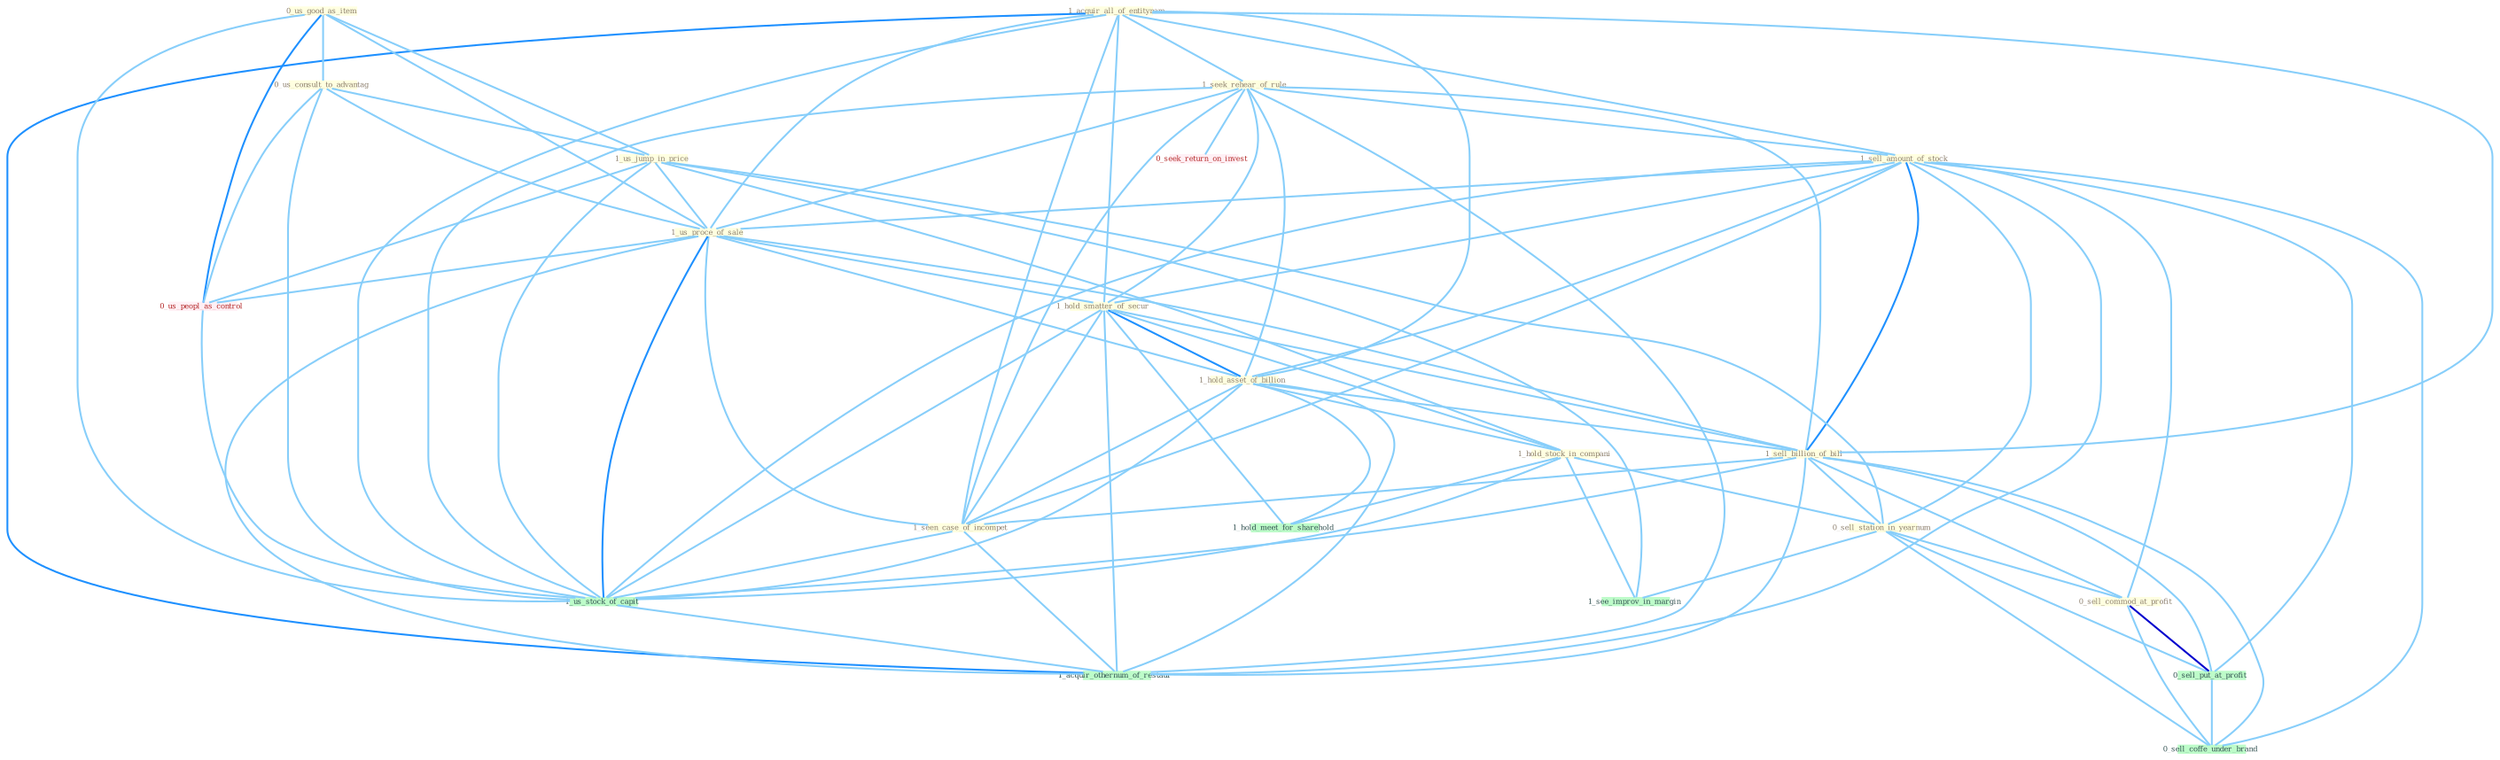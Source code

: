 Graph G{ 
    node
    [shape=polygon,style=filled,width=.5,height=.06,color="#BDFCC9",fixedsize=true,fontsize=4,
    fontcolor="#2f4f4f"];
    {node
    [color="#ffffe0", fontcolor="#8b7d6b"] "1_acquir_all_of_entitynam " "0_us_good_as_item " "0_us_consult_to_advantag " "1_seek_rehear_of_rule " "1_sell_amount_of_stock " "1_us_jump_in_price " "1_us_proce_of_sale " "1_hold_smatter_of_secur " "1_hold_asset_of_billion " "1_sell_billion_of_bill " "1_seen_case_of_incompet " "1_hold_stock_in_compani " "0_sell_station_in_yearnum " "0_sell_commod_at_profit "}
{node [color="#fff0f5", fontcolor="#b22222"] "0_us_peopl_as_control " "0_seek_return_on_invest "}
edge [color="#B0E2FF"];

	"1_acquir_all_of_entitynam " -- "1_seek_rehear_of_rule " [w="1", color="#87cefa" ];
	"1_acquir_all_of_entitynam " -- "1_sell_amount_of_stock " [w="1", color="#87cefa" ];
	"1_acquir_all_of_entitynam " -- "1_us_proce_of_sale " [w="1", color="#87cefa" ];
	"1_acquir_all_of_entitynam " -- "1_hold_smatter_of_secur " [w="1", color="#87cefa" ];
	"1_acquir_all_of_entitynam " -- "1_hold_asset_of_billion " [w="1", color="#87cefa" ];
	"1_acquir_all_of_entitynam " -- "1_sell_billion_of_bill " [w="1", color="#87cefa" ];
	"1_acquir_all_of_entitynam " -- "1_seen_case_of_incompet " [w="1", color="#87cefa" ];
	"1_acquir_all_of_entitynam " -- "1_us_stock_of_capit " [w="1", color="#87cefa" ];
	"1_acquir_all_of_entitynam " -- "1_acquir_othernum_of_restaur " [w="2", color="#1e90ff" , len=0.8];
	"0_us_good_as_item " -- "0_us_consult_to_advantag " [w="1", color="#87cefa" ];
	"0_us_good_as_item " -- "1_us_jump_in_price " [w="1", color="#87cefa" ];
	"0_us_good_as_item " -- "1_us_proce_of_sale " [w="1", color="#87cefa" ];
	"0_us_good_as_item " -- "0_us_peopl_as_control " [w="2", color="#1e90ff" , len=0.8];
	"0_us_good_as_item " -- "1_us_stock_of_capit " [w="1", color="#87cefa" ];
	"0_us_consult_to_advantag " -- "1_us_jump_in_price " [w="1", color="#87cefa" ];
	"0_us_consult_to_advantag " -- "1_us_proce_of_sale " [w="1", color="#87cefa" ];
	"0_us_consult_to_advantag " -- "0_us_peopl_as_control " [w="1", color="#87cefa" ];
	"0_us_consult_to_advantag " -- "1_us_stock_of_capit " [w="1", color="#87cefa" ];
	"1_seek_rehear_of_rule " -- "1_sell_amount_of_stock " [w="1", color="#87cefa" ];
	"1_seek_rehear_of_rule " -- "1_us_proce_of_sale " [w="1", color="#87cefa" ];
	"1_seek_rehear_of_rule " -- "1_hold_smatter_of_secur " [w="1", color="#87cefa" ];
	"1_seek_rehear_of_rule " -- "1_hold_asset_of_billion " [w="1", color="#87cefa" ];
	"1_seek_rehear_of_rule " -- "1_sell_billion_of_bill " [w="1", color="#87cefa" ];
	"1_seek_rehear_of_rule " -- "1_seen_case_of_incompet " [w="1", color="#87cefa" ];
	"1_seek_rehear_of_rule " -- "0_seek_return_on_invest " [w="1", color="#87cefa" ];
	"1_seek_rehear_of_rule " -- "1_us_stock_of_capit " [w="1", color="#87cefa" ];
	"1_seek_rehear_of_rule " -- "1_acquir_othernum_of_restaur " [w="1", color="#87cefa" ];
	"1_sell_amount_of_stock " -- "1_us_proce_of_sale " [w="1", color="#87cefa" ];
	"1_sell_amount_of_stock " -- "1_hold_smatter_of_secur " [w="1", color="#87cefa" ];
	"1_sell_amount_of_stock " -- "1_hold_asset_of_billion " [w="1", color="#87cefa" ];
	"1_sell_amount_of_stock " -- "1_sell_billion_of_bill " [w="2", color="#1e90ff" , len=0.8];
	"1_sell_amount_of_stock " -- "1_seen_case_of_incompet " [w="1", color="#87cefa" ];
	"1_sell_amount_of_stock " -- "0_sell_station_in_yearnum " [w="1", color="#87cefa" ];
	"1_sell_amount_of_stock " -- "0_sell_commod_at_profit " [w="1", color="#87cefa" ];
	"1_sell_amount_of_stock " -- "0_sell_put_at_profit " [w="1", color="#87cefa" ];
	"1_sell_amount_of_stock " -- "1_us_stock_of_capit " [w="1", color="#87cefa" ];
	"1_sell_amount_of_stock " -- "0_sell_coffe_under_brand " [w="1", color="#87cefa" ];
	"1_sell_amount_of_stock " -- "1_acquir_othernum_of_restaur " [w="1", color="#87cefa" ];
	"1_us_jump_in_price " -- "1_us_proce_of_sale " [w="1", color="#87cefa" ];
	"1_us_jump_in_price " -- "1_hold_stock_in_compani " [w="1", color="#87cefa" ];
	"1_us_jump_in_price " -- "0_sell_station_in_yearnum " [w="1", color="#87cefa" ];
	"1_us_jump_in_price " -- "0_us_peopl_as_control " [w="1", color="#87cefa" ];
	"1_us_jump_in_price " -- "1_us_stock_of_capit " [w="1", color="#87cefa" ];
	"1_us_jump_in_price " -- "1_see_improv_in_margin " [w="1", color="#87cefa" ];
	"1_us_proce_of_sale " -- "1_hold_smatter_of_secur " [w="1", color="#87cefa" ];
	"1_us_proce_of_sale " -- "1_hold_asset_of_billion " [w="1", color="#87cefa" ];
	"1_us_proce_of_sale " -- "1_sell_billion_of_bill " [w="1", color="#87cefa" ];
	"1_us_proce_of_sale " -- "1_seen_case_of_incompet " [w="1", color="#87cefa" ];
	"1_us_proce_of_sale " -- "0_us_peopl_as_control " [w="1", color="#87cefa" ];
	"1_us_proce_of_sale " -- "1_us_stock_of_capit " [w="2", color="#1e90ff" , len=0.8];
	"1_us_proce_of_sale " -- "1_acquir_othernum_of_restaur " [w="1", color="#87cefa" ];
	"1_hold_smatter_of_secur " -- "1_hold_asset_of_billion " [w="2", color="#1e90ff" , len=0.8];
	"1_hold_smatter_of_secur " -- "1_sell_billion_of_bill " [w="1", color="#87cefa" ];
	"1_hold_smatter_of_secur " -- "1_seen_case_of_incompet " [w="1", color="#87cefa" ];
	"1_hold_smatter_of_secur " -- "1_hold_stock_in_compani " [w="1", color="#87cefa" ];
	"1_hold_smatter_of_secur " -- "1_us_stock_of_capit " [w="1", color="#87cefa" ];
	"1_hold_smatter_of_secur " -- "1_hold_meet_for_sharehold " [w="1", color="#87cefa" ];
	"1_hold_smatter_of_secur " -- "1_acquir_othernum_of_restaur " [w="1", color="#87cefa" ];
	"1_hold_asset_of_billion " -- "1_sell_billion_of_bill " [w="1", color="#87cefa" ];
	"1_hold_asset_of_billion " -- "1_seen_case_of_incompet " [w="1", color="#87cefa" ];
	"1_hold_asset_of_billion " -- "1_hold_stock_in_compani " [w="1", color="#87cefa" ];
	"1_hold_asset_of_billion " -- "1_us_stock_of_capit " [w="1", color="#87cefa" ];
	"1_hold_asset_of_billion " -- "1_hold_meet_for_sharehold " [w="1", color="#87cefa" ];
	"1_hold_asset_of_billion " -- "1_acquir_othernum_of_restaur " [w="1", color="#87cefa" ];
	"1_sell_billion_of_bill " -- "1_seen_case_of_incompet " [w="1", color="#87cefa" ];
	"1_sell_billion_of_bill " -- "0_sell_station_in_yearnum " [w="1", color="#87cefa" ];
	"1_sell_billion_of_bill " -- "0_sell_commod_at_profit " [w="1", color="#87cefa" ];
	"1_sell_billion_of_bill " -- "0_sell_put_at_profit " [w="1", color="#87cefa" ];
	"1_sell_billion_of_bill " -- "1_us_stock_of_capit " [w="1", color="#87cefa" ];
	"1_sell_billion_of_bill " -- "0_sell_coffe_under_brand " [w="1", color="#87cefa" ];
	"1_sell_billion_of_bill " -- "1_acquir_othernum_of_restaur " [w="1", color="#87cefa" ];
	"1_seen_case_of_incompet " -- "1_us_stock_of_capit " [w="1", color="#87cefa" ];
	"1_seen_case_of_incompet " -- "1_acquir_othernum_of_restaur " [w="1", color="#87cefa" ];
	"1_hold_stock_in_compani " -- "0_sell_station_in_yearnum " [w="1", color="#87cefa" ];
	"1_hold_stock_in_compani " -- "1_us_stock_of_capit " [w="1", color="#87cefa" ];
	"1_hold_stock_in_compani " -- "1_see_improv_in_margin " [w="1", color="#87cefa" ];
	"1_hold_stock_in_compani " -- "1_hold_meet_for_sharehold " [w="1", color="#87cefa" ];
	"0_sell_station_in_yearnum " -- "0_sell_commod_at_profit " [w="1", color="#87cefa" ];
	"0_sell_station_in_yearnum " -- "0_sell_put_at_profit " [w="1", color="#87cefa" ];
	"0_sell_station_in_yearnum " -- "1_see_improv_in_margin " [w="1", color="#87cefa" ];
	"0_sell_station_in_yearnum " -- "0_sell_coffe_under_brand " [w="1", color="#87cefa" ];
	"0_sell_commod_at_profit " -- "0_sell_put_at_profit " [w="3", color="#0000cd" , len=0.6];
	"0_sell_commod_at_profit " -- "0_sell_coffe_under_brand " [w="1", color="#87cefa" ];
	"0_us_peopl_as_control " -- "1_us_stock_of_capit " [w="1", color="#87cefa" ];
	"0_sell_put_at_profit " -- "0_sell_coffe_under_brand " [w="1", color="#87cefa" ];
	"1_us_stock_of_capit " -- "1_acquir_othernum_of_restaur " [w="1", color="#87cefa" ];
}